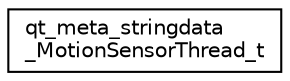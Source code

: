 digraph "Graphical Class Hierarchy"
{
 // LATEX_PDF_SIZE
  edge [fontname="Helvetica",fontsize="10",labelfontname="Helvetica",labelfontsize="10"];
  node [fontname="Helvetica",fontsize="10",shape=record];
  rankdir="LR";
  Node0 [label="qt_meta_stringdata\l_MotionSensorThread_t",height=0.2,width=0.4,color="black", fillcolor="white", style="filled",URL="$structqt__meta__stringdata__MotionSensorThread__t.html",tooltip=" "];
}
